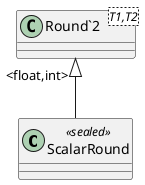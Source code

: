 @startuml
class ScalarRound <<sealed>> {
}
class "Round`2"<T1,T2> {
}
"Round`2" "<float,int>" <|-- ScalarRound
@enduml
